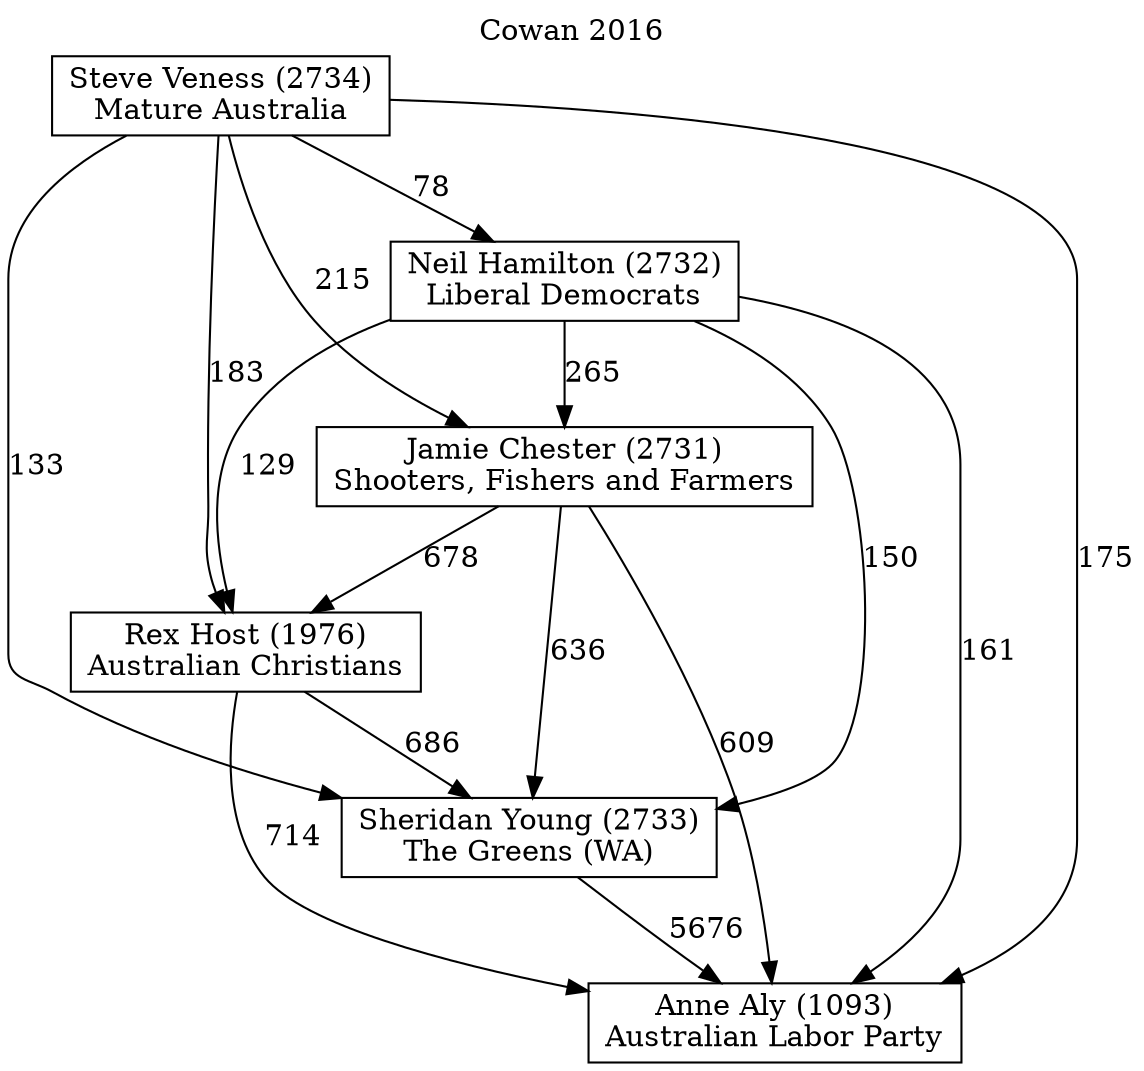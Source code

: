 // House preference flow
digraph "Anne Aly (1093)_Cowan_2016" {
	graph [label="Cowan 2016" labelloc=t mclimit=10]
	node [shape=box]
	"Anne Aly (1093)" [label="Anne Aly (1093)
Australian Labor Party"]
	"Jamie Chester (2731)" [label="Jamie Chester (2731)
Shooters, Fishers and Farmers"]
	"Neil Hamilton (2732)" [label="Neil Hamilton (2732)
Liberal Democrats"]
	"Rex Host (1976)" [label="Rex Host (1976)
Australian Christians"]
	"Sheridan Young (2733)" [label="Sheridan Young (2733)
The Greens (WA)"]
	"Steve Veness (2734)" [label="Steve Veness (2734)
Mature Australia"]
	"Jamie Chester (2731)" -> "Anne Aly (1093)" [label=609]
	"Jamie Chester (2731)" -> "Rex Host (1976)" [label=678]
	"Jamie Chester (2731)" -> "Sheridan Young (2733)" [label=636]
	"Neil Hamilton (2732)" -> "Anne Aly (1093)" [label=161]
	"Neil Hamilton (2732)" -> "Jamie Chester (2731)" [label=265]
	"Neil Hamilton (2732)" -> "Rex Host (1976)" [label=129]
	"Neil Hamilton (2732)" -> "Sheridan Young (2733)" [label=150]
	"Rex Host (1976)" -> "Anne Aly (1093)" [label=714]
	"Rex Host (1976)" -> "Sheridan Young (2733)" [label=686]
	"Sheridan Young (2733)" -> "Anne Aly (1093)" [label=5676]
	"Steve Veness (2734)" -> "Anne Aly (1093)" [label=175]
	"Steve Veness (2734)" -> "Jamie Chester (2731)" [label=215]
	"Steve Veness (2734)" -> "Neil Hamilton (2732)" [label=78]
	"Steve Veness (2734)" -> "Rex Host (1976)" [label=183]
	"Steve Veness (2734)" -> "Sheridan Young (2733)" [label=133]
}
